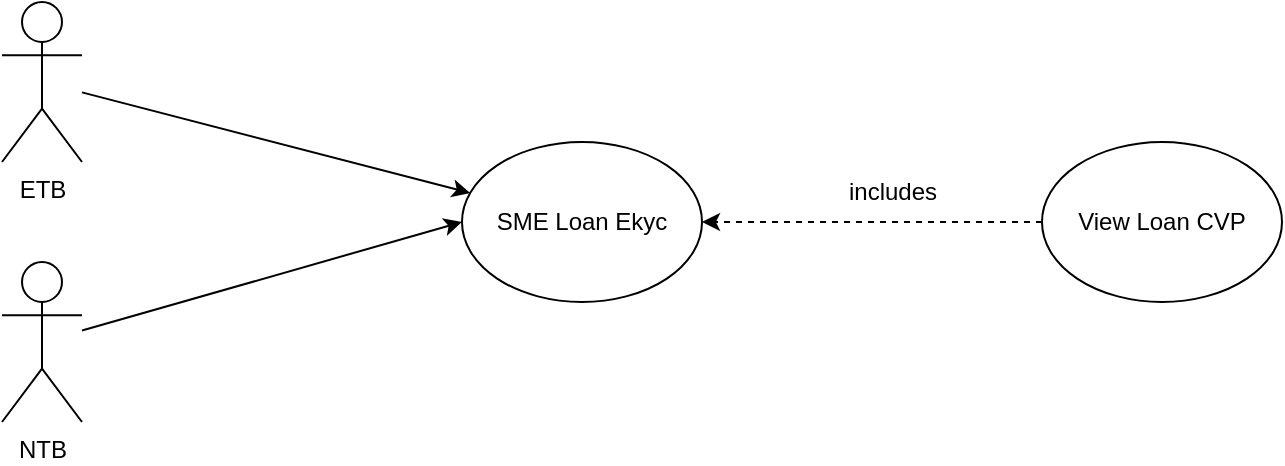<mxfile version="21.1.1" type="github" pages="2">
  <diagram name="第 1 页" id="Llq9-ytteeo9RtltcvFD">
    <mxGraphModel dx="1242" dy="771" grid="1" gridSize="10" guides="1" tooltips="1" connect="1" arrows="1" fold="1" page="1" pageScale="1" pageWidth="827" pageHeight="1169" math="0" shadow="0">
      <root>
        <mxCell id="0" />
        <mxCell id="1" parent="0" />
        <mxCell id="hTPGCsA1VfKid23iwYns-6" style="rounded=0;orthogonalLoop=1;jettySize=auto;html=1;" parent="1" source="hTPGCsA1VfKid23iwYns-1" target="hTPGCsA1VfKid23iwYns-5" edge="1">
          <mxGeometry relative="1" as="geometry" />
        </mxCell>
        <mxCell id="hTPGCsA1VfKid23iwYns-1" value="ETB" style="shape=umlActor;verticalLabelPosition=bottom;verticalAlign=top;html=1;outlineConnect=0;" parent="1" vertex="1">
          <mxGeometry x="130" y="250" width="40" height="80" as="geometry" />
        </mxCell>
        <mxCell id="hTPGCsA1VfKid23iwYns-5" value="SME Loan Ekyc" style="ellipse;whiteSpace=wrap;html=1;" parent="1" vertex="1">
          <mxGeometry x="360" y="320" width="120" height="80" as="geometry" />
        </mxCell>
        <mxCell id="hTPGCsA1VfKid23iwYns-10" style="rounded=0;orthogonalLoop=1;jettySize=auto;html=1;entryX=0;entryY=0.5;entryDx=0;entryDy=0;" parent="1" source="hTPGCsA1VfKid23iwYns-7" target="hTPGCsA1VfKid23iwYns-5" edge="1">
          <mxGeometry relative="1" as="geometry" />
        </mxCell>
        <mxCell id="hTPGCsA1VfKid23iwYns-7" value="NTB" style="shape=umlActor;verticalLabelPosition=bottom;verticalAlign=top;html=1;outlineConnect=0;" parent="1" vertex="1">
          <mxGeometry x="130" y="380" width="40" height="80" as="geometry" />
        </mxCell>
        <mxCell id="hTPGCsA1VfKid23iwYns-12" style="edgeStyle=orthogonalEdgeStyle;rounded=0;orthogonalLoop=1;jettySize=auto;html=1;entryX=1;entryY=0.5;entryDx=0;entryDy=0;dashed=1;" parent="1" source="hTPGCsA1VfKid23iwYns-11" target="hTPGCsA1VfKid23iwYns-5" edge="1">
          <mxGeometry relative="1" as="geometry" />
        </mxCell>
        <mxCell id="hTPGCsA1VfKid23iwYns-11" value="View Loan CVP" style="ellipse;whiteSpace=wrap;html=1;" parent="1" vertex="1">
          <mxGeometry x="650" y="320" width="120" height="80" as="geometry" />
        </mxCell>
        <mxCell id="hTPGCsA1VfKid23iwYns-13" value="includes" style="text;html=1;align=center;verticalAlign=middle;resizable=0;points=[];autosize=1;strokeColor=none;fillColor=none;" parent="1" vertex="1">
          <mxGeometry x="540" y="330" width="70" height="30" as="geometry" />
        </mxCell>
      </root>
    </mxGraphModel>
  </diagram>
  <diagram id="0_VzUWfwfVQW411TGwqu" name="第 2 页">
    <mxGraphModel dx="1242" dy="795" grid="1" gridSize="10" guides="1" tooltips="1" connect="1" arrows="1" fold="1" page="1" pageScale="1" pageWidth="827" pageHeight="1169" math="0" shadow="0">
      <root>
        <mxCell id="0" />
        <mxCell id="1" parent="0" />
        <mxCell id="g0CN0QdgbZrWwXWUsaA6-1" value="" style="rounded=0;whiteSpace=wrap;html=1;" vertex="1" parent="1">
          <mxGeometry x="150" y="140" width="270" height="150" as="geometry" />
        </mxCell>
        <mxCell id="g0CN0QdgbZrWwXWUsaA6-2" value="Business Layer" style="text;html=1;align=center;verticalAlign=middle;resizable=0;points=[];autosize=1;strokeColor=none;fillColor=none;" vertex="1" parent="1">
          <mxGeometry x="10" y="160" width="110" height="30" as="geometry" />
        </mxCell>
        <mxCell id="g0CN0QdgbZrWwXWUsaA6-4" value="SME-EKYC" style="text;html=1;align=center;verticalAlign=middle;resizable=0;points=[];autosize=1;strokeColor=none;fillColor=none;" vertex="1" parent="1">
          <mxGeometry x="150" y="140" width="90" height="30" as="geometry" />
        </mxCell>
        <mxCell id="g0CN0QdgbZrWwXWUsaA6-6" value="CASA" style="rounded=0;whiteSpace=wrap;html=1;" vertex="1" parent="1">
          <mxGeometry x="160" y="200" width="120" height="60" as="geometry" />
        </mxCell>
        <mxCell id="g0CN0QdgbZrWwXWUsaA6-7" value="LOAN" style="rounded=0;whiteSpace=wrap;html=1;fillColor=#fff2cc;strokeColor=#d6b656;" vertex="1" parent="1">
          <mxGeometry x="294" y="200" width="120" height="60" as="geometry" />
        </mxCell>
        <mxCell id="g0CN0QdgbZrWwXWUsaA6-8" value="Retail Ekyc" style="rounded=0;whiteSpace=wrap;html=1;" vertex="1" parent="1">
          <mxGeometry x="450" y="145" width="120" height="60" as="geometry" />
        </mxCell>
        <mxCell id="g0CN0QdgbZrWwXWUsaA6-9" value="SME COMMON" style="rounded=0;whiteSpace=wrap;html=1;" vertex="1" parent="1">
          <mxGeometry x="600" y="145" width="120" height="60" as="geometry" />
        </mxCell>
        <mxCell id="g0CN0QdgbZrWwXWUsaA6-10" value="RETAIL COMMON" style="rounded=0;whiteSpace=wrap;html=1;" vertex="1" parent="1">
          <mxGeometry x="450" y="220" width="120" height="60" as="geometry" />
        </mxCell>
        <mxCell id="g0CN0QdgbZrWwXWUsaA6-11" value="..." style="rounded=0;whiteSpace=wrap;html=1;" vertex="1" parent="1">
          <mxGeometry x="600" y="220" width="120" height="60" as="geometry" />
        </mxCell>
        <mxCell id="g0CN0QdgbZrWwXWUsaA6-12" value="" style="endArrow=none;dashed=1;html=1;rounded=0;" edge="1" parent="1">
          <mxGeometry width="50" height="50" relative="1" as="geometry">
            <mxPoint x="20" y="320" as="sourcePoint" />
            <mxPoint x="760" y="320" as="targetPoint" />
          </mxGeometry>
        </mxCell>
        <mxCell id="g0CN0QdgbZrWwXWUsaA6-13" value="Service Layer" style="text;html=1;align=center;verticalAlign=middle;resizable=0;points=[];autosize=1;strokeColor=none;fillColor=none;" vertex="1" parent="1">
          <mxGeometry x="25" y="360" width="100" height="30" as="geometry" />
        </mxCell>
        <mxCell id="g0CN0QdgbZrWwXWUsaA6-15" value="" style="rounded=0;whiteSpace=wrap;html=1;" vertex="1" parent="1">
          <mxGeometry x="150" y="340" width="170" height="130" as="geometry" />
        </mxCell>
        <mxCell id="g0CN0QdgbZrWwXWUsaA6-16" value="Component" style="text;html=1;align=center;verticalAlign=middle;resizable=0;points=[];autosize=1;strokeColor=none;fillColor=none;" vertex="1" parent="1">
          <mxGeometry x="150" y="340" width="90" height="30" as="geometry" />
        </mxCell>
        <mxCell id="g0CN0QdgbZrWwXWUsaA6-18" value="OffineWebView" style="rounded=0;whiteSpace=wrap;html=1;fillColor=#f8cecc;strokeColor=#b85450;" vertex="1" parent="1">
          <mxGeometry x="174" y="390" width="120" height="60" as="geometry" />
        </mxCell>
        <mxCell id="g0CN0QdgbZrWwXWUsaA6-19" value="" style="endArrow=none;dashed=1;html=1;rounded=0;" edge="1" parent="1">
          <mxGeometry width="50" height="50" relative="1" as="geometry">
            <mxPoint x="30" y="520" as="sourcePoint" />
            <mxPoint x="800" y="520" as="targetPoint" />
          </mxGeometry>
        </mxCell>
        <mxCell id="g0CN0QdgbZrWwXWUsaA6-20" value="Native Layer" style="text;html=1;align=center;verticalAlign=middle;resizable=0;points=[];autosize=1;strokeColor=none;fillColor=none;" vertex="1" parent="1">
          <mxGeometry x="25" y="570" width="90" height="30" as="geometry" />
        </mxCell>
        <mxCell id="g0CN0QdgbZrWwXWUsaA6-21" value="" style="rounded=0;whiteSpace=wrap;html=1;" vertex="1" parent="1">
          <mxGeometry x="150" y="550" width="170" height="190" as="geometry" />
        </mxCell>
        <mxCell id="g0CN0QdgbZrWwXWUsaA6-22" value="NativeComponent" style="text;html=1;align=center;verticalAlign=middle;resizable=0;points=[];autosize=1;strokeColor=none;fillColor=none;" vertex="1" parent="1">
          <mxGeometry x="150" y="550" width="120" height="30" as="geometry" />
        </mxCell>
        <mxCell id="g0CN0QdgbZrWwXWUsaA6-23" value="GAOfflineWebView" style="rounded=0;whiteSpace=wrap;html=1;fillColor=#d5e8d4;strokeColor=#82b366;" vertex="1" parent="1">
          <mxGeometry x="166" y="600" width="136" height="60" as="geometry" />
        </mxCell>
        <mxCell id="g0CN0QdgbZrWwXWUsaA6-24" value="" style="rounded=0;whiteSpace=wrap;html=1;" vertex="1" parent="1">
          <mxGeometry x="340" y="550" width="250" height="130" as="geometry" />
        </mxCell>
        <mxCell id="g0CN0QdgbZrWwXWUsaA6-25" value="Native Module" style="text;html=1;align=center;verticalAlign=middle;resizable=0;points=[];autosize=1;strokeColor=none;fillColor=none;" vertex="1" parent="1">
          <mxGeometry x="340" y="550" width="100" height="30" as="geometry" />
        </mxCell>
        <mxCell id="g0CN0QdgbZrWwXWUsaA6-26" value="SDBRNOfflineWebViewManager" style="rounded=0;whiteSpace=wrap;html=1;fillColor=#dae8fc;strokeColor=#6c8ebf;" vertex="1" parent="1">
          <mxGeometry x="362.5" y="600" width="205" height="60" as="geometry" />
        </mxCell>
        <mxCell id="g0CN0QdgbZrWwXWUsaA6-27" value="SDBRNOfflineWebView" style="rounded=0;whiteSpace=wrap;html=1;fillColor=#dae8fc;strokeColor=#6c8ebf;" vertex="1" parent="1">
          <mxGeometry x="167" y="670" width="135" height="60" as="geometry" />
        </mxCell>
        <mxCell id="g0CN0QdgbZrWwXWUsaA6-28" value="Boundle" style="rounded=0;whiteSpace=wrap;html=1;fillColor=#fff2cc;strokeColor=#d6b656;" vertex="1" parent="1">
          <mxGeometry x="20" y="30" width="74" height="40" as="geometry" />
        </mxCell>
        <mxCell id="g0CN0QdgbZrWwXWUsaA6-29" value="RN Component" style="rounded=0;whiteSpace=wrap;html=1;fillColor=#f8cecc;strokeColor=#b85450;" vertex="1" parent="1">
          <mxGeometry x="20" y="80" width="78" height="40" as="geometry" />
        </mxCell>
        <mxCell id="g0CN0QdgbZrWwXWUsaA6-30" value="Andriod" style="rounded=0;whiteSpace=wrap;html=1;fillColor=#d5e8d4;strokeColor=#82b366;" vertex="1" parent="1">
          <mxGeometry x="118" y="29" width="70" height="40" as="geometry" />
        </mxCell>
        <mxCell id="g0CN0QdgbZrWwXWUsaA6-31" value="IOS" style="rounded=0;whiteSpace=wrap;html=1;fillColor=#dae8fc;strokeColor=#6c8ebf;" vertex="1" parent="1">
          <mxGeometry x="118" y="81" width="70" height="40" as="geometry" />
        </mxCell>
      </root>
    </mxGraphModel>
  </diagram>
</mxfile>
